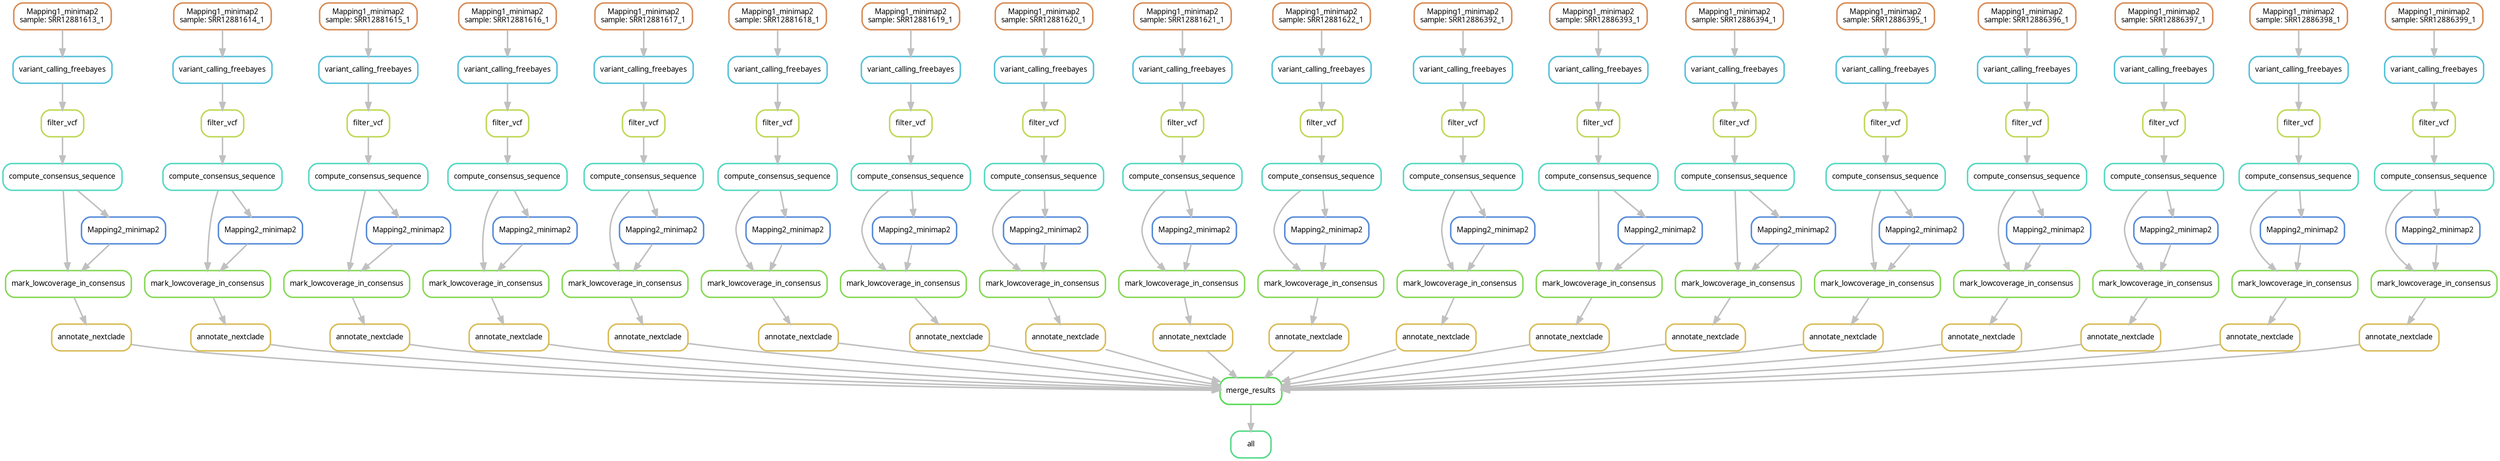 digraph snakemake_dag {
    graph[bgcolor=white, margin=0];
    node[shape=box, style=rounded, fontname=sans,                 fontsize=10, penwidth=2];
    edge[penwidth=2, color=grey];
	0[label = "all", color = "0.40 0.6 0.85", style="rounded"];
	1[label = "merge_results", color = "0.33 0.6 0.85", style="rounded"];
	2[label = "annotate_nextclade", color = "0.13 0.6 0.85", style="rounded"];
	3[label = "mark_lowcoverage_in_consensus", color = "0.27 0.6 0.85", style="rounded"];
	4[label = "Mapping2_minimap2", color = "0.60 0.6 0.85", style="rounded"];
	5[label = "compute_consensus_sequence", color = "0.47 0.6 0.85", style="rounded"];
	6[label = "filter_vcf", color = "0.20 0.6 0.85", style="rounded"];
	7[label = "variant_calling_freebayes", color = "0.53 0.6 0.85", style="rounded"];
	8[label = "Mapping1_minimap2\nsample: SRR12881613_1", color = "0.07 0.6 0.85", style="rounded"];
	9[label = "annotate_nextclade", color = "0.13 0.6 0.85", style="rounded"];
	10[label = "mark_lowcoverage_in_consensus", color = "0.27 0.6 0.85", style="rounded"];
	11[label = "Mapping2_minimap2", color = "0.60 0.6 0.85", style="rounded"];
	12[label = "compute_consensus_sequence", color = "0.47 0.6 0.85", style="rounded"];
	13[label = "filter_vcf", color = "0.20 0.6 0.85", style="rounded"];
	14[label = "variant_calling_freebayes", color = "0.53 0.6 0.85", style="rounded"];
	15[label = "Mapping1_minimap2\nsample: SRR12881614_1", color = "0.07 0.6 0.85", style="rounded"];
	16[label = "annotate_nextclade", color = "0.13 0.6 0.85", style="rounded"];
	17[label = "mark_lowcoverage_in_consensus", color = "0.27 0.6 0.85", style="rounded"];
	18[label = "Mapping2_minimap2", color = "0.60 0.6 0.85", style="rounded"];
	19[label = "compute_consensus_sequence", color = "0.47 0.6 0.85", style="rounded"];
	20[label = "filter_vcf", color = "0.20 0.6 0.85", style="rounded"];
	21[label = "variant_calling_freebayes", color = "0.53 0.6 0.85", style="rounded"];
	22[label = "Mapping1_minimap2\nsample: SRR12881615_1", color = "0.07 0.6 0.85", style="rounded"];
	23[label = "annotate_nextclade", color = "0.13 0.6 0.85", style="rounded"];
	24[label = "mark_lowcoverage_in_consensus", color = "0.27 0.6 0.85", style="rounded"];
	25[label = "Mapping2_minimap2", color = "0.60 0.6 0.85", style="rounded"];
	26[label = "compute_consensus_sequence", color = "0.47 0.6 0.85", style="rounded"];
	27[label = "filter_vcf", color = "0.20 0.6 0.85", style="rounded"];
	28[label = "variant_calling_freebayes", color = "0.53 0.6 0.85", style="rounded"];
	29[label = "Mapping1_minimap2\nsample: SRR12881616_1", color = "0.07 0.6 0.85", style="rounded"];
	30[label = "annotate_nextclade", color = "0.13 0.6 0.85", style="rounded"];
	31[label = "mark_lowcoverage_in_consensus", color = "0.27 0.6 0.85", style="rounded"];
	32[label = "Mapping2_minimap2", color = "0.60 0.6 0.85", style="rounded"];
	33[label = "compute_consensus_sequence", color = "0.47 0.6 0.85", style="rounded"];
	34[label = "filter_vcf", color = "0.20 0.6 0.85", style="rounded"];
	35[label = "variant_calling_freebayes", color = "0.53 0.6 0.85", style="rounded"];
	36[label = "Mapping1_minimap2\nsample: SRR12881617_1", color = "0.07 0.6 0.85", style="rounded"];
	37[label = "annotate_nextclade", color = "0.13 0.6 0.85", style="rounded"];
	38[label = "mark_lowcoverage_in_consensus", color = "0.27 0.6 0.85", style="rounded"];
	39[label = "Mapping2_minimap2", color = "0.60 0.6 0.85", style="rounded"];
	40[label = "compute_consensus_sequence", color = "0.47 0.6 0.85", style="rounded"];
	41[label = "filter_vcf", color = "0.20 0.6 0.85", style="rounded"];
	42[label = "variant_calling_freebayes", color = "0.53 0.6 0.85", style="rounded"];
	43[label = "Mapping1_minimap2\nsample: SRR12881618_1", color = "0.07 0.6 0.85", style="rounded"];
	44[label = "annotate_nextclade", color = "0.13 0.6 0.85", style="rounded"];
	45[label = "mark_lowcoverage_in_consensus", color = "0.27 0.6 0.85", style="rounded"];
	46[label = "Mapping2_minimap2", color = "0.60 0.6 0.85", style="rounded"];
	47[label = "compute_consensus_sequence", color = "0.47 0.6 0.85", style="rounded"];
	48[label = "filter_vcf", color = "0.20 0.6 0.85", style="rounded"];
	49[label = "variant_calling_freebayes", color = "0.53 0.6 0.85", style="rounded"];
	50[label = "Mapping1_minimap2\nsample: SRR12881619_1", color = "0.07 0.6 0.85", style="rounded"];
	51[label = "annotate_nextclade", color = "0.13 0.6 0.85", style="rounded"];
	52[label = "mark_lowcoverage_in_consensus", color = "0.27 0.6 0.85", style="rounded"];
	53[label = "Mapping2_minimap2", color = "0.60 0.6 0.85", style="rounded"];
	54[label = "compute_consensus_sequence", color = "0.47 0.6 0.85", style="rounded"];
	55[label = "filter_vcf", color = "0.20 0.6 0.85", style="rounded"];
	56[label = "variant_calling_freebayes", color = "0.53 0.6 0.85", style="rounded"];
	57[label = "Mapping1_minimap2\nsample: SRR12881620_1", color = "0.07 0.6 0.85", style="rounded"];
	58[label = "annotate_nextclade", color = "0.13 0.6 0.85", style="rounded"];
	59[label = "mark_lowcoverage_in_consensus", color = "0.27 0.6 0.85", style="rounded"];
	60[label = "Mapping2_minimap2", color = "0.60 0.6 0.85", style="rounded"];
	61[label = "compute_consensus_sequence", color = "0.47 0.6 0.85", style="rounded"];
	62[label = "filter_vcf", color = "0.20 0.6 0.85", style="rounded"];
	63[label = "variant_calling_freebayes", color = "0.53 0.6 0.85", style="rounded"];
	64[label = "Mapping1_minimap2\nsample: SRR12881621_1", color = "0.07 0.6 0.85", style="rounded"];
	65[label = "annotate_nextclade", color = "0.13 0.6 0.85", style="rounded"];
	66[label = "mark_lowcoverage_in_consensus", color = "0.27 0.6 0.85", style="rounded"];
	67[label = "Mapping2_minimap2", color = "0.60 0.6 0.85", style="rounded"];
	68[label = "compute_consensus_sequence", color = "0.47 0.6 0.85", style="rounded"];
	69[label = "filter_vcf", color = "0.20 0.6 0.85", style="rounded"];
	70[label = "variant_calling_freebayes", color = "0.53 0.6 0.85", style="rounded"];
	71[label = "Mapping1_minimap2\nsample: SRR12881622_1", color = "0.07 0.6 0.85", style="rounded"];
	72[label = "annotate_nextclade", color = "0.13 0.6 0.85", style="rounded"];
	73[label = "mark_lowcoverage_in_consensus", color = "0.27 0.6 0.85", style="rounded"];
	74[label = "Mapping2_minimap2", color = "0.60 0.6 0.85", style="rounded"];
	75[label = "compute_consensus_sequence", color = "0.47 0.6 0.85", style="rounded"];
	76[label = "filter_vcf", color = "0.20 0.6 0.85", style="rounded"];
	77[label = "variant_calling_freebayes", color = "0.53 0.6 0.85", style="rounded"];
	78[label = "Mapping1_minimap2\nsample: SRR12886392_1", color = "0.07 0.6 0.85", style="rounded"];
	79[label = "annotate_nextclade", color = "0.13 0.6 0.85", style="rounded"];
	80[label = "mark_lowcoverage_in_consensus", color = "0.27 0.6 0.85", style="rounded"];
	81[label = "Mapping2_minimap2", color = "0.60 0.6 0.85", style="rounded"];
	82[label = "compute_consensus_sequence", color = "0.47 0.6 0.85", style="rounded"];
	83[label = "filter_vcf", color = "0.20 0.6 0.85", style="rounded"];
	84[label = "variant_calling_freebayes", color = "0.53 0.6 0.85", style="rounded"];
	85[label = "Mapping1_minimap2\nsample: SRR12886393_1", color = "0.07 0.6 0.85", style="rounded"];
	86[label = "annotate_nextclade", color = "0.13 0.6 0.85", style="rounded"];
	87[label = "mark_lowcoverage_in_consensus", color = "0.27 0.6 0.85", style="rounded"];
	88[label = "Mapping2_minimap2", color = "0.60 0.6 0.85", style="rounded"];
	89[label = "compute_consensus_sequence", color = "0.47 0.6 0.85", style="rounded"];
	90[label = "filter_vcf", color = "0.20 0.6 0.85", style="rounded"];
	91[label = "variant_calling_freebayes", color = "0.53 0.6 0.85", style="rounded"];
	92[label = "Mapping1_minimap2\nsample: SRR12886394_1", color = "0.07 0.6 0.85", style="rounded"];
	93[label = "annotate_nextclade", color = "0.13 0.6 0.85", style="rounded"];
	94[label = "mark_lowcoverage_in_consensus", color = "0.27 0.6 0.85", style="rounded"];
	95[label = "Mapping2_minimap2", color = "0.60 0.6 0.85", style="rounded"];
	96[label = "compute_consensus_sequence", color = "0.47 0.6 0.85", style="rounded"];
	97[label = "filter_vcf", color = "0.20 0.6 0.85", style="rounded"];
	98[label = "variant_calling_freebayes", color = "0.53 0.6 0.85", style="rounded"];
	99[label = "Mapping1_minimap2\nsample: SRR12886395_1", color = "0.07 0.6 0.85", style="rounded"];
	100[label = "annotate_nextclade", color = "0.13 0.6 0.85", style="rounded"];
	101[label = "mark_lowcoverage_in_consensus", color = "0.27 0.6 0.85", style="rounded"];
	102[label = "Mapping2_minimap2", color = "0.60 0.6 0.85", style="rounded"];
	103[label = "compute_consensus_sequence", color = "0.47 0.6 0.85", style="rounded"];
	104[label = "filter_vcf", color = "0.20 0.6 0.85", style="rounded"];
	105[label = "variant_calling_freebayes", color = "0.53 0.6 0.85", style="rounded"];
	106[label = "Mapping1_minimap2\nsample: SRR12886396_1", color = "0.07 0.6 0.85", style="rounded"];
	107[label = "annotate_nextclade", color = "0.13 0.6 0.85", style="rounded"];
	108[label = "mark_lowcoverage_in_consensus", color = "0.27 0.6 0.85", style="rounded"];
	109[label = "Mapping2_minimap2", color = "0.60 0.6 0.85", style="rounded"];
	110[label = "compute_consensus_sequence", color = "0.47 0.6 0.85", style="rounded"];
	111[label = "filter_vcf", color = "0.20 0.6 0.85", style="rounded"];
	112[label = "variant_calling_freebayes", color = "0.53 0.6 0.85", style="rounded"];
	113[label = "Mapping1_minimap2\nsample: SRR12886397_1", color = "0.07 0.6 0.85", style="rounded"];
	114[label = "annotate_nextclade", color = "0.13 0.6 0.85", style="rounded"];
	115[label = "mark_lowcoverage_in_consensus", color = "0.27 0.6 0.85", style="rounded"];
	116[label = "Mapping2_minimap2", color = "0.60 0.6 0.85", style="rounded"];
	117[label = "compute_consensus_sequence", color = "0.47 0.6 0.85", style="rounded"];
	118[label = "filter_vcf", color = "0.20 0.6 0.85", style="rounded"];
	119[label = "variant_calling_freebayes", color = "0.53 0.6 0.85", style="rounded"];
	120[label = "Mapping1_minimap2\nsample: SRR12886398_1", color = "0.07 0.6 0.85", style="rounded"];
	121[label = "annotate_nextclade", color = "0.13 0.6 0.85", style="rounded"];
	122[label = "mark_lowcoverage_in_consensus", color = "0.27 0.6 0.85", style="rounded"];
	123[label = "Mapping2_minimap2", color = "0.60 0.6 0.85", style="rounded"];
	124[label = "compute_consensus_sequence", color = "0.47 0.6 0.85", style="rounded"];
	125[label = "filter_vcf", color = "0.20 0.6 0.85", style="rounded"];
	126[label = "variant_calling_freebayes", color = "0.53 0.6 0.85", style="rounded"];
	127[label = "Mapping1_minimap2\nsample: SRR12886399_1", color = "0.07 0.6 0.85", style="rounded"];
	1 -> 0
	2 -> 1
	9 -> 1
	16 -> 1
	23 -> 1
	30 -> 1
	37 -> 1
	44 -> 1
	51 -> 1
	58 -> 1
	65 -> 1
	72 -> 1
	79 -> 1
	86 -> 1
	93 -> 1
	100 -> 1
	107 -> 1
	114 -> 1
	121 -> 1
	3 -> 2
	4 -> 3
	5 -> 3
	5 -> 4
	6 -> 5
	7 -> 6
	8 -> 7
	10 -> 9
	11 -> 10
	12 -> 10
	12 -> 11
	13 -> 12
	14 -> 13
	15 -> 14
	17 -> 16
	18 -> 17
	19 -> 17
	19 -> 18
	20 -> 19
	21 -> 20
	22 -> 21
	24 -> 23
	25 -> 24
	26 -> 24
	26 -> 25
	27 -> 26
	28 -> 27
	29 -> 28
	31 -> 30
	32 -> 31
	33 -> 31
	33 -> 32
	34 -> 33
	35 -> 34
	36 -> 35
	38 -> 37
	39 -> 38
	40 -> 38
	40 -> 39
	41 -> 40
	42 -> 41
	43 -> 42
	45 -> 44
	46 -> 45
	47 -> 45
	47 -> 46
	48 -> 47
	49 -> 48
	50 -> 49
	52 -> 51
	53 -> 52
	54 -> 52
	54 -> 53
	55 -> 54
	56 -> 55
	57 -> 56
	59 -> 58
	60 -> 59
	61 -> 59
	61 -> 60
	62 -> 61
	63 -> 62
	64 -> 63
	66 -> 65
	67 -> 66
	68 -> 66
	68 -> 67
	69 -> 68
	70 -> 69
	71 -> 70
	73 -> 72
	74 -> 73
	75 -> 73
	75 -> 74
	76 -> 75
	77 -> 76
	78 -> 77
	80 -> 79
	81 -> 80
	82 -> 80
	82 -> 81
	83 -> 82
	84 -> 83
	85 -> 84
	87 -> 86
	88 -> 87
	89 -> 87
	89 -> 88
	90 -> 89
	91 -> 90
	92 -> 91
	94 -> 93
	95 -> 94
	96 -> 94
	96 -> 95
	97 -> 96
	98 -> 97
	99 -> 98
	101 -> 100
	102 -> 101
	103 -> 101
	103 -> 102
	104 -> 103
	105 -> 104
	106 -> 105
	108 -> 107
	109 -> 108
	110 -> 108
	110 -> 109
	111 -> 110
	112 -> 111
	113 -> 112
	115 -> 114
	116 -> 115
	117 -> 115
	117 -> 116
	118 -> 117
	119 -> 118
	120 -> 119
	122 -> 121
	123 -> 122
	124 -> 122
	124 -> 123
	125 -> 124
	126 -> 125
	127 -> 126
}            
